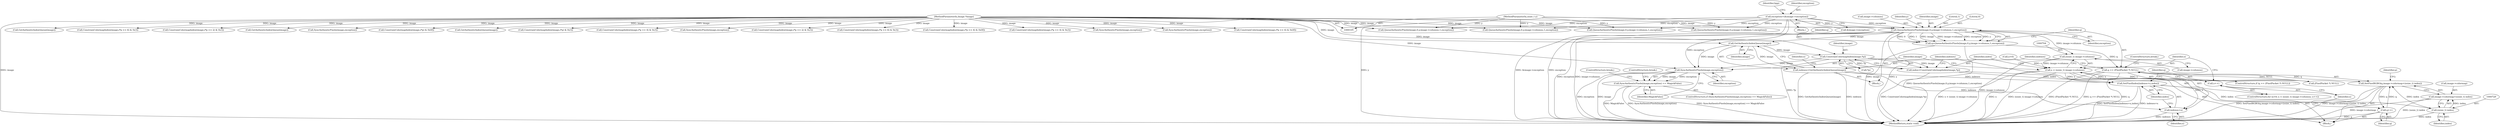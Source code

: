digraph "0_ImageMagick_d9b2209a69ee90d8df81fb124eb66f593eb9f599@pointer" {
"1000677" [label="(Call,QueueAuthenticPixels(image,0,y,image->columns,1,exception))"];
"1000108" [label="(MethodParameterIn,Image *image)"];
"1000107" [label="(MethodParameterIn,ssize_t y)"];
"1000117" [label="(Call,exception=(&image->exception))"];
"1000675" [label="(Call,q=QueueAuthenticPixels(image,0,y,image->columns,1,exception))"];
"1000687" [label="(Call,q == (PixelPacket *) NULL)"];
"1000722" [label="(Call,SetPixelRGBO(q,image->colormap+(ssize_t) index))"];
"1000733" [label="(Call,q++)"];
"1000695" [label="(Call,GetAuthenticIndexQueue(image))"];
"1000693" [label="(Call,indexes=GetAuthenticIndexQueue(image))"];
"1000717" [label="(Call,SetPixelIndex(indexes+x,index))"];
"1000728" [label="(Call,(ssize_t) index)"];
"1000724" [label="(Call,image->colormap+(ssize_t) index)"];
"1000718" [label="(Call,indexes+x)"];
"1000713" [label="(Call,ConstrainColormapIndex(image,*p))"];
"1000711" [label="(Call,index=ConstrainColormapIndex(image,*p))"];
"1000737" [label="(Call,SyncAuthenticPixels(image,exception))"];
"1000736" [label="(Call,SyncAuthenticPixels(image,exception) == MagickFalse)"];
"1000703" [label="(Call,(ssize_t) image->columns)"];
"1000701" [label="(Call,x < (ssize_t) image->columns)"];
"1000708" [label="(Call,x++)"];
"1000739" [label="(Identifier,exception)"];
"1000148" [label="(Call,GetAuthenticIndexQueue(image))"];
"1000730" [label="(Identifier,index)"];
"1000429" [label="(Call,ConstrainColormapIndex(image,(*p >> 6) & 0x3))"];
"1000110" [label="(Block,)"];
"1000701" [label="(Call,x < (ssize_t) image->columns)"];
"1000499" [label="(Call,ConstrainColormapIndex(image,(*p >> 2) & 0x3))"];
"1000714" [label="(Identifier,image)"];
"1000293" [label="(Call,GetAuthenticIndexQueue(image))"];
"1000667" [label="(Call,SyncAuthenticPixels(image,exception))"];
"1000736" [label="(Call,SyncAuthenticPixels(image,exception) == MagickFalse)"];
"1000108" [label="(MethodParameterIn,Image *image)"];
"1000679" [label="(Literal,0)"];
"1000687" [label="(Call,q == (PixelPacket *) NULL)"];
"1000602" [label="(Call,ConstrainColormapIndex(image,(*p) & 0x0f))"];
"1000705" [label="(Call,image->columns)"];
"1000708" [label="(Call,x++)"];
"1000555" [label="(Call,GetAuthenticIndexQueue(image))"];
"1000107" [label="(MethodParameterIn,ssize_t y)"];
"1000392" [label="(Call,ConstrainColormapIndex(image,(*p) & 0x3))"];
"1000718" [label="(Call,indexes+x)"];
"1000124" [label="(Identifier,bpp)"];
"1000741" [label="(ControlStructure,break;)"];
"1000723" [label="(Identifier,q)"];
"1000464" [label="(Call,ConstrainColormapIndex(image,(*p >> 4) & 0x3))"];
"1000733" [label="(Call,q++)"];
"1000676" [label="(Identifier,q)"];
"1000735" [label="(ControlStructure,if (SyncAuthenticPixels(image,exception) == MagickFalse))"];
"1000689" [label="(Call,(PixelPacket *) NULL)"];
"1000732" [label="(Identifier,p)"];
"1000681" [label="(Call,image->columns)"];
"1000527" [label="(Call,SyncAuthenticPixels(image,exception))"];
"1000717" [label="(Call,SetPixelIndex(indexes+x,index))"];
"1000711" [label="(Call,index=ConstrainColormapIndex(image,*p))"];
"1000737" [label="(Call,SyncAuthenticPixels(image,exception))"];
"1000366" [label="(Call,ConstrainColormapIndex(image,(*p >> 2) & 0x3))"];
"1000699" [label="(Identifier,x)"];
"1000680" [label="(Identifier,y)"];
"1000697" [label="(ControlStructure,for (x=0; x < (ssize_t) image->columns; x++))"];
"1000696" [label="(Identifier,image)"];
"1000692" [label="(ControlStructure,break;)"];
"1000695" [label="(Call,GetAuthenticIndexQueue(image))"];
"1000710" [label="(Block,)"];
"1000130" [label="(Call,QueueAuthenticPixels(image,0,y,image->columns,1,exception))"];
"1000709" [label="(Identifier,x)"];
"1000694" [label="(Identifier,indexes)"];
"1000688" [label="(Identifier,q)"];
"1000314" [label="(Call,ConstrainColormapIndex(image,(*p >> 6) & 0x3))"];
"1000677" [label="(Call,QueueAuthenticPixels(image,0,y,image->columns,1,exception))"];
"1000675" [label="(Call,q=QueueAuthenticPixels(image,0,y,image->columns,1,exception))"];
"1000693" [label="(Call,indexes=GetAuthenticIndexQueue(image))"];
"1000678" [label="(Identifier,image)"];
"1000721" [label="(Identifier,index)"];
"1000738" [label="(Identifier,image)"];
"1000119" [label="(Call,&image->exception)"];
"1000746" [label="(Call,QueueAuthenticPixels(image,0,y,image->columns,1,exception))"];
"1000803" [label="(MethodReturn,static void)"];
"1000740" [label="(Identifier,MagickFalse)"];
"1000712" [label="(Identifier,index)"];
"1000719" [label="(Identifier,indexes)"];
"1000674" [label="(Block,)"];
"1000118" [label="(Identifier,exception)"];
"1000639" [label="(Call,ConstrainColormapIndex(image,(*p >> 4) & 0x0f))"];
"1000715" [label="(Call,*p)"];
"1000703" [label="(Call,(ssize_t) image->columns)"];
"1000728" [label="(Call,(ssize_t) index)"];
"1000713" [label="(Call,ConstrainColormapIndex(image,*p))"];
"1000702" [label="(Identifier,x)"];
"1000698" [label="(Call,x=0)"];
"1000340" [label="(Call,ConstrainColormapIndex(image,(*p >> 4) & 0x3))"];
"1000275" [label="(Call,QueueAuthenticPixels(image,0,y,image->columns,1,exception))"];
"1000117" [label="(Call,exception=(&image->exception))"];
"1000798" [label="(Call,SyncAuthenticPixels(image,exception))"];
"1000686" [label="(ControlStructure,if (q == (PixelPacket *) NULL))"];
"1000685" [label="(Identifier,exception)"];
"1000537" [label="(Call,QueueAuthenticPixels(image,0,y,image->columns,1,exception))"];
"1000720" [label="(Identifier,x)"];
"1000684" [label="(Literal,1)"];
"1000734" [label="(Identifier,q)"];
"1000725" [label="(Call,image->colormap)"];
"1000724" [label="(Call,image->colormap+(ssize_t) index)"];
"1000266" [label="(Call,SyncAuthenticPixels(image,exception))"];
"1000742" [label="(ControlStructure,break;)"];
"1000576" [label="(Call,ConstrainColormapIndex(image,(*p >> 4) & 0x0f))"];
"1000722" [label="(Call,SetPixelRGBO(q,image->colormap+(ssize_t) index))"];
"1000677" -> "1000675"  [label="AST: "];
"1000677" -> "1000685"  [label="CFG: "];
"1000678" -> "1000677"  [label="AST: "];
"1000679" -> "1000677"  [label="AST: "];
"1000680" -> "1000677"  [label="AST: "];
"1000681" -> "1000677"  [label="AST: "];
"1000684" -> "1000677"  [label="AST: "];
"1000685" -> "1000677"  [label="AST: "];
"1000675" -> "1000677"  [label="CFG: "];
"1000677" -> "1000803"  [label="DDG: image->columns"];
"1000677" -> "1000803"  [label="DDG: image"];
"1000677" -> "1000803"  [label="DDG: y"];
"1000677" -> "1000803"  [label="DDG: exception"];
"1000677" -> "1000675"  [label="DDG: 0"];
"1000677" -> "1000675"  [label="DDG: 1"];
"1000677" -> "1000675"  [label="DDG: image"];
"1000677" -> "1000675"  [label="DDG: image->columns"];
"1000677" -> "1000675"  [label="DDG: exception"];
"1000677" -> "1000675"  [label="DDG: y"];
"1000108" -> "1000677"  [label="DDG: image"];
"1000107" -> "1000677"  [label="DDG: y"];
"1000117" -> "1000677"  [label="DDG: exception"];
"1000677" -> "1000695"  [label="DDG: image"];
"1000677" -> "1000703"  [label="DDG: image->columns"];
"1000677" -> "1000737"  [label="DDG: exception"];
"1000108" -> "1000105"  [label="AST: "];
"1000108" -> "1000803"  [label="DDG: image"];
"1000108" -> "1000130"  [label="DDG: image"];
"1000108" -> "1000148"  [label="DDG: image"];
"1000108" -> "1000266"  [label="DDG: image"];
"1000108" -> "1000275"  [label="DDG: image"];
"1000108" -> "1000293"  [label="DDG: image"];
"1000108" -> "1000314"  [label="DDG: image"];
"1000108" -> "1000340"  [label="DDG: image"];
"1000108" -> "1000366"  [label="DDG: image"];
"1000108" -> "1000392"  [label="DDG: image"];
"1000108" -> "1000429"  [label="DDG: image"];
"1000108" -> "1000464"  [label="DDG: image"];
"1000108" -> "1000499"  [label="DDG: image"];
"1000108" -> "1000527"  [label="DDG: image"];
"1000108" -> "1000537"  [label="DDG: image"];
"1000108" -> "1000555"  [label="DDG: image"];
"1000108" -> "1000576"  [label="DDG: image"];
"1000108" -> "1000602"  [label="DDG: image"];
"1000108" -> "1000639"  [label="DDG: image"];
"1000108" -> "1000667"  [label="DDG: image"];
"1000108" -> "1000695"  [label="DDG: image"];
"1000108" -> "1000713"  [label="DDG: image"];
"1000108" -> "1000737"  [label="DDG: image"];
"1000108" -> "1000746"  [label="DDG: image"];
"1000108" -> "1000798"  [label="DDG: image"];
"1000107" -> "1000105"  [label="AST: "];
"1000107" -> "1000803"  [label="DDG: y"];
"1000107" -> "1000130"  [label="DDG: y"];
"1000107" -> "1000275"  [label="DDG: y"];
"1000107" -> "1000537"  [label="DDG: y"];
"1000107" -> "1000746"  [label="DDG: y"];
"1000117" -> "1000110"  [label="AST: "];
"1000117" -> "1000119"  [label="CFG: "];
"1000118" -> "1000117"  [label="AST: "];
"1000119" -> "1000117"  [label="AST: "];
"1000124" -> "1000117"  [label="CFG: "];
"1000117" -> "1000803"  [label="DDG: exception"];
"1000117" -> "1000803"  [label="DDG: &image->exception"];
"1000117" -> "1000130"  [label="DDG: exception"];
"1000117" -> "1000275"  [label="DDG: exception"];
"1000117" -> "1000537"  [label="DDG: exception"];
"1000117" -> "1000746"  [label="DDG: exception"];
"1000675" -> "1000674"  [label="AST: "];
"1000676" -> "1000675"  [label="AST: "];
"1000688" -> "1000675"  [label="CFG: "];
"1000675" -> "1000803"  [label="DDG: QueueAuthenticPixels(image,0,y,image->columns,1,exception)"];
"1000675" -> "1000687"  [label="DDG: q"];
"1000687" -> "1000686"  [label="AST: "];
"1000687" -> "1000689"  [label="CFG: "];
"1000688" -> "1000687"  [label="AST: "];
"1000689" -> "1000687"  [label="AST: "];
"1000692" -> "1000687"  [label="CFG: "];
"1000694" -> "1000687"  [label="CFG: "];
"1000687" -> "1000803"  [label="DDG: (PixelPacket *) NULL"];
"1000687" -> "1000803"  [label="DDG: q == (PixelPacket *) NULL"];
"1000687" -> "1000803"  [label="DDG: q"];
"1000689" -> "1000687"  [label="DDG: NULL"];
"1000687" -> "1000722"  [label="DDG: q"];
"1000722" -> "1000710"  [label="AST: "];
"1000722" -> "1000724"  [label="CFG: "];
"1000723" -> "1000722"  [label="AST: "];
"1000724" -> "1000722"  [label="AST: "];
"1000732" -> "1000722"  [label="CFG: "];
"1000722" -> "1000803"  [label="DDG: image->colormap+(ssize_t) index"];
"1000722" -> "1000803"  [label="DDG: SetPixelRGBO(q,image->colormap+(ssize_t) index)"];
"1000733" -> "1000722"  [label="DDG: q"];
"1000728" -> "1000722"  [label="DDG: index"];
"1000722" -> "1000733"  [label="DDG: q"];
"1000733" -> "1000710"  [label="AST: "];
"1000733" -> "1000734"  [label="CFG: "];
"1000734" -> "1000733"  [label="AST: "];
"1000709" -> "1000733"  [label="CFG: "];
"1000733" -> "1000803"  [label="DDG: q"];
"1000695" -> "1000693"  [label="AST: "];
"1000695" -> "1000696"  [label="CFG: "];
"1000696" -> "1000695"  [label="AST: "];
"1000693" -> "1000695"  [label="CFG: "];
"1000695" -> "1000693"  [label="DDG: image"];
"1000695" -> "1000713"  [label="DDG: image"];
"1000695" -> "1000737"  [label="DDG: image"];
"1000693" -> "1000674"  [label="AST: "];
"1000694" -> "1000693"  [label="AST: "];
"1000699" -> "1000693"  [label="CFG: "];
"1000693" -> "1000803"  [label="DDG: GetAuthenticIndexQueue(image)"];
"1000693" -> "1000803"  [label="DDG: indexes"];
"1000693" -> "1000717"  [label="DDG: indexes"];
"1000693" -> "1000718"  [label="DDG: indexes"];
"1000717" -> "1000710"  [label="AST: "];
"1000717" -> "1000721"  [label="CFG: "];
"1000718" -> "1000717"  [label="AST: "];
"1000721" -> "1000717"  [label="AST: "];
"1000723" -> "1000717"  [label="CFG: "];
"1000717" -> "1000803"  [label="DDG: SetPixelIndex(indexes+x,index)"];
"1000717" -> "1000803"  [label="DDG: indexes+x"];
"1000701" -> "1000717"  [label="DDG: x"];
"1000711" -> "1000717"  [label="DDG: index"];
"1000717" -> "1000728"  [label="DDG: index"];
"1000728" -> "1000724"  [label="AST: "];
"1000728" -> "1000730"  [label="CFG: "];
"1000729" -> "1000728"  [label="AST: "];
"1000730" -> "1000728"  [label="AST: "];
"1000724" -> "1000728"  [label="CFG: "];
"1000728" -> "1000803"  [label="DDG: index"];
"1000728" -> "1000724"  [label="DDG: index"];
"1000725" -> "1000724"  [label="AST: "];
"1000724" -> "1000803"  [label="DDG: image->colormap"];
"1000724" -> "1000803"  [label="DDG: (ssize_t) index"];
"1000718" -> "1000720"  [label="CFG: "];
"1000719" -> "1000718"  [label="AST: "];
"1000720" -> "1000718"  [label="AST: "];
"1000721" -> "1000718"  [label="CFG: "];
"1000718" -> "1000803"  [label="DDG: indexes"];
"1000701" -> "1000718"  [label="DDG: x"];
"1000713" -> "1000711"  [label="AST: "];
"1000713" -> "1000715"  [label="CFG: "];
"1000714" -> "1000713"  [label="AST: "];
"1000715" -> "1000713"  [label="AST: "];
"1000711" -> "1000713"  [label="CFG: "];
"1000713" -> "1000803"  [label="DDG: *p"];
"1000713" -> "1000711"  [label="DDG: image"];
"1000713" -> "1000711"  [label="DDG: *p"];
"1000713" -> "1000737"  [label="DDG: image"];
"1000711" -> "1000710"  [label="AST: "];
"1000712" -> "1000711"  [label="AST: "];
"1000719" -> "1000711"  [label="CFG: "];
"1000711" -> "1000803"  [label="DDG: ConstrainColormapIndex(image,*p)"];
"1000737" -> "1000736"  [label="AST: "];
"1000737" -> "1000739"  [label="CFG: "];
"1000738" -> "1000737"  [label="AST: "];
"1000739" -> "1000737"  [label="AST: "];
"1000740" -> "1000737"  [label="CFG: "];
"1000737" -> "1000803"  [label="DDG: exception"];
"1000737" -> "1000803"  [label="DDG: image"];
"1000737" -> "1000736"  [label="DDG: image"];
"1000737" -> "1000736"  [label="DDG: exception"];
"1000736" -> "1000735"  [label="AST: "];
"1000736" -> "1000740"  [label="CFG: "];
"1000740" -> "1000736"  [label="AST: "];
"1000741" -> "1000736"  [label="CFG: "];
"1000742" -> "1000736"  [label="CFG: "];
"1000736" -> "1000803"  [label="DDG: MagickFalse"];
"1000736" -> "1000803"  [label="DDG: SyncAuthenticPixels(image,exception)"];
"1000736" -> "1000803"  [label="DDG: SyncAuthenticPixels(image,exception) == MagickFalse"];
"1000703" -> "1000701"  [label="AST: "];
"1000703" -> "1000705"  [label="CFG: "];
"1000704" -> "1000703"  [label="AST: "];
"1000705" -> "1000703"  [label="AST: "];
"1000701" -> "1000703"  [label="CFG: "];
"1000703" -> "1000803"  [label="DDG: image->columns"];
"1000703" -> "1000701"  [label="DDG: image->columns"];
"1000701" -> "1000697"  [label="AST: "];
"1000702" -> "1000701"  [label="AST: "];
"1000712" -> "1000701"  [label="CFG: "];
"1000738" -> "1000701"  [label="CFG: "];
"1000701" -> "1000803"  [label="DDG: x < (ssize_t) image->columns"];
"1000701" -> "1000803"  [label="DDG: x"];
"1000701" -> "1000803"  [label="DDG: (ssize_t) image->columns"];
"1000708" -> "1000701"  [label="DDG: x"];
"1000698" -> "1000701"  [label="DDG: x"];
"1000701" -> "1000708"  [label="DDG: x"];
"1000708" -> "1000697"  [label="AST: "];
"1000708" -> "1000709"  [label="CFG: "];
"1000709" -> "1000708"  [label="AST: "];
"1000702" -> "1000708"  [label="CFG: "];
}
